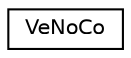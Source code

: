 digraph G
{
  edge [fontname="Helvetica",fontsize="10",labelfontname="Helvetica",labelfontsize="10"];
  node [fontname="Helvetica",fontsize="10",shape=record];
  rankdir=LR;
  Node1 [label="VeNoCo",height=0.2,width=0.4,color="black", fillcolor="white", style="filled",URL="$d5/d56/structVeNoCo.html"];
}

